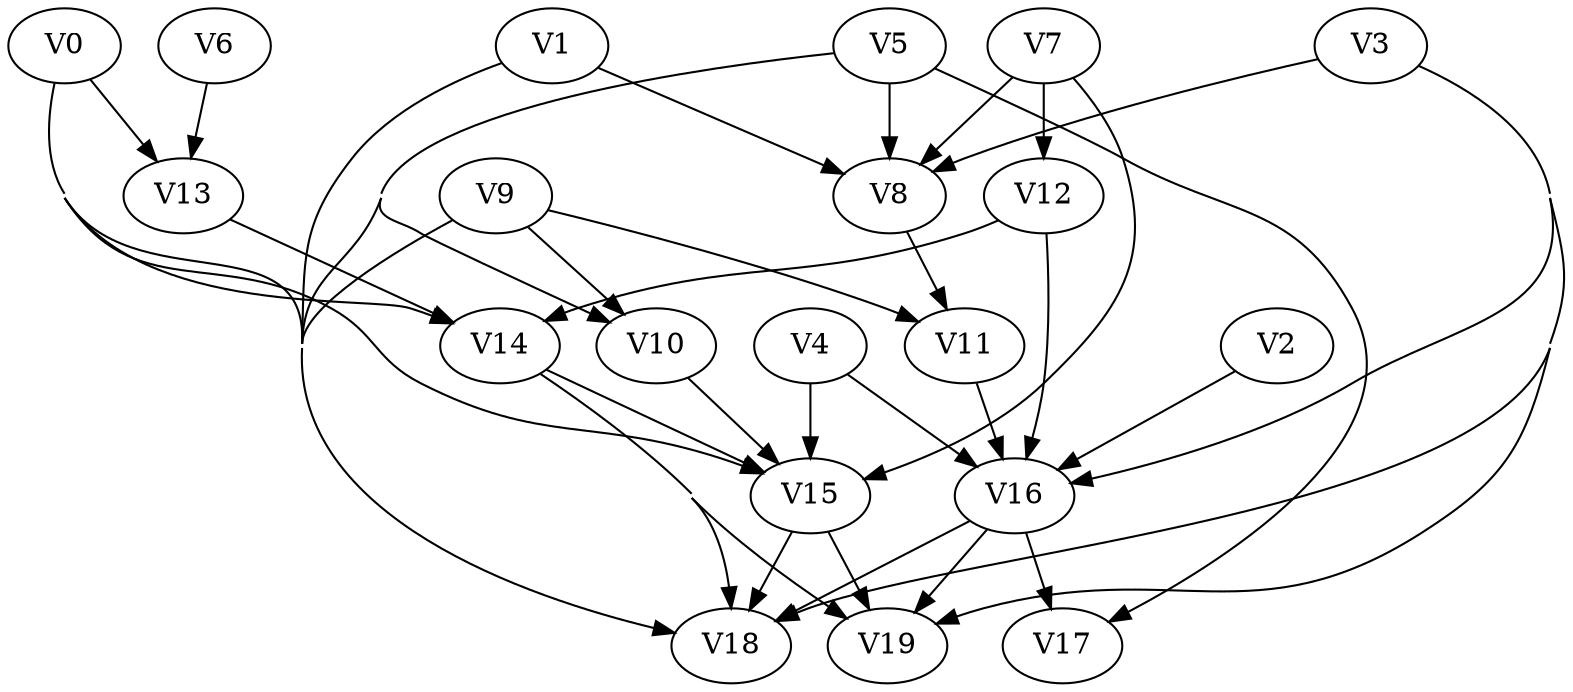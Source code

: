 strict digraph my_dotgraph {
concentrate=True;
V0;
V1;
V2;
V3;
V4;
V5;
V6;
V7;
V8;
V9;
V10;
V11;
V12;
V13;
V14;
V15;
V16;
V17;
V18;
V19;
V0 -> V13;
V0 -> V14;
V0 -> V15;
V0 -> V18;
V1 -> V8;
V1 -> V18;
V2 -> V16;
V3 -> V8;
V3 -> V16;
V3 -> V18;
V3 -> V19;
V4 -> V15;
V4 -> V16;
V5 -> V8;
V5 -> V10;
V5 -> V17;
V5 -> V18;
V6 -> V13;
V7 -> V8;
V7 -> V12;
V7 -> V15;
V8 -> V11;
V9 -> V10;
V9 -> V11;
V9 -> V18;
V10 -> V15;
V11 -> V16;
V12 -> V14;
V12 -> V16;
V13 -> V14;
V14 -> V15;
V14 -> V18;
V14 -> V19;
V15 -> V18;
V15 -> V19;
V16 -> V17;
V16 -> V18;
V16 -> V19;
}
